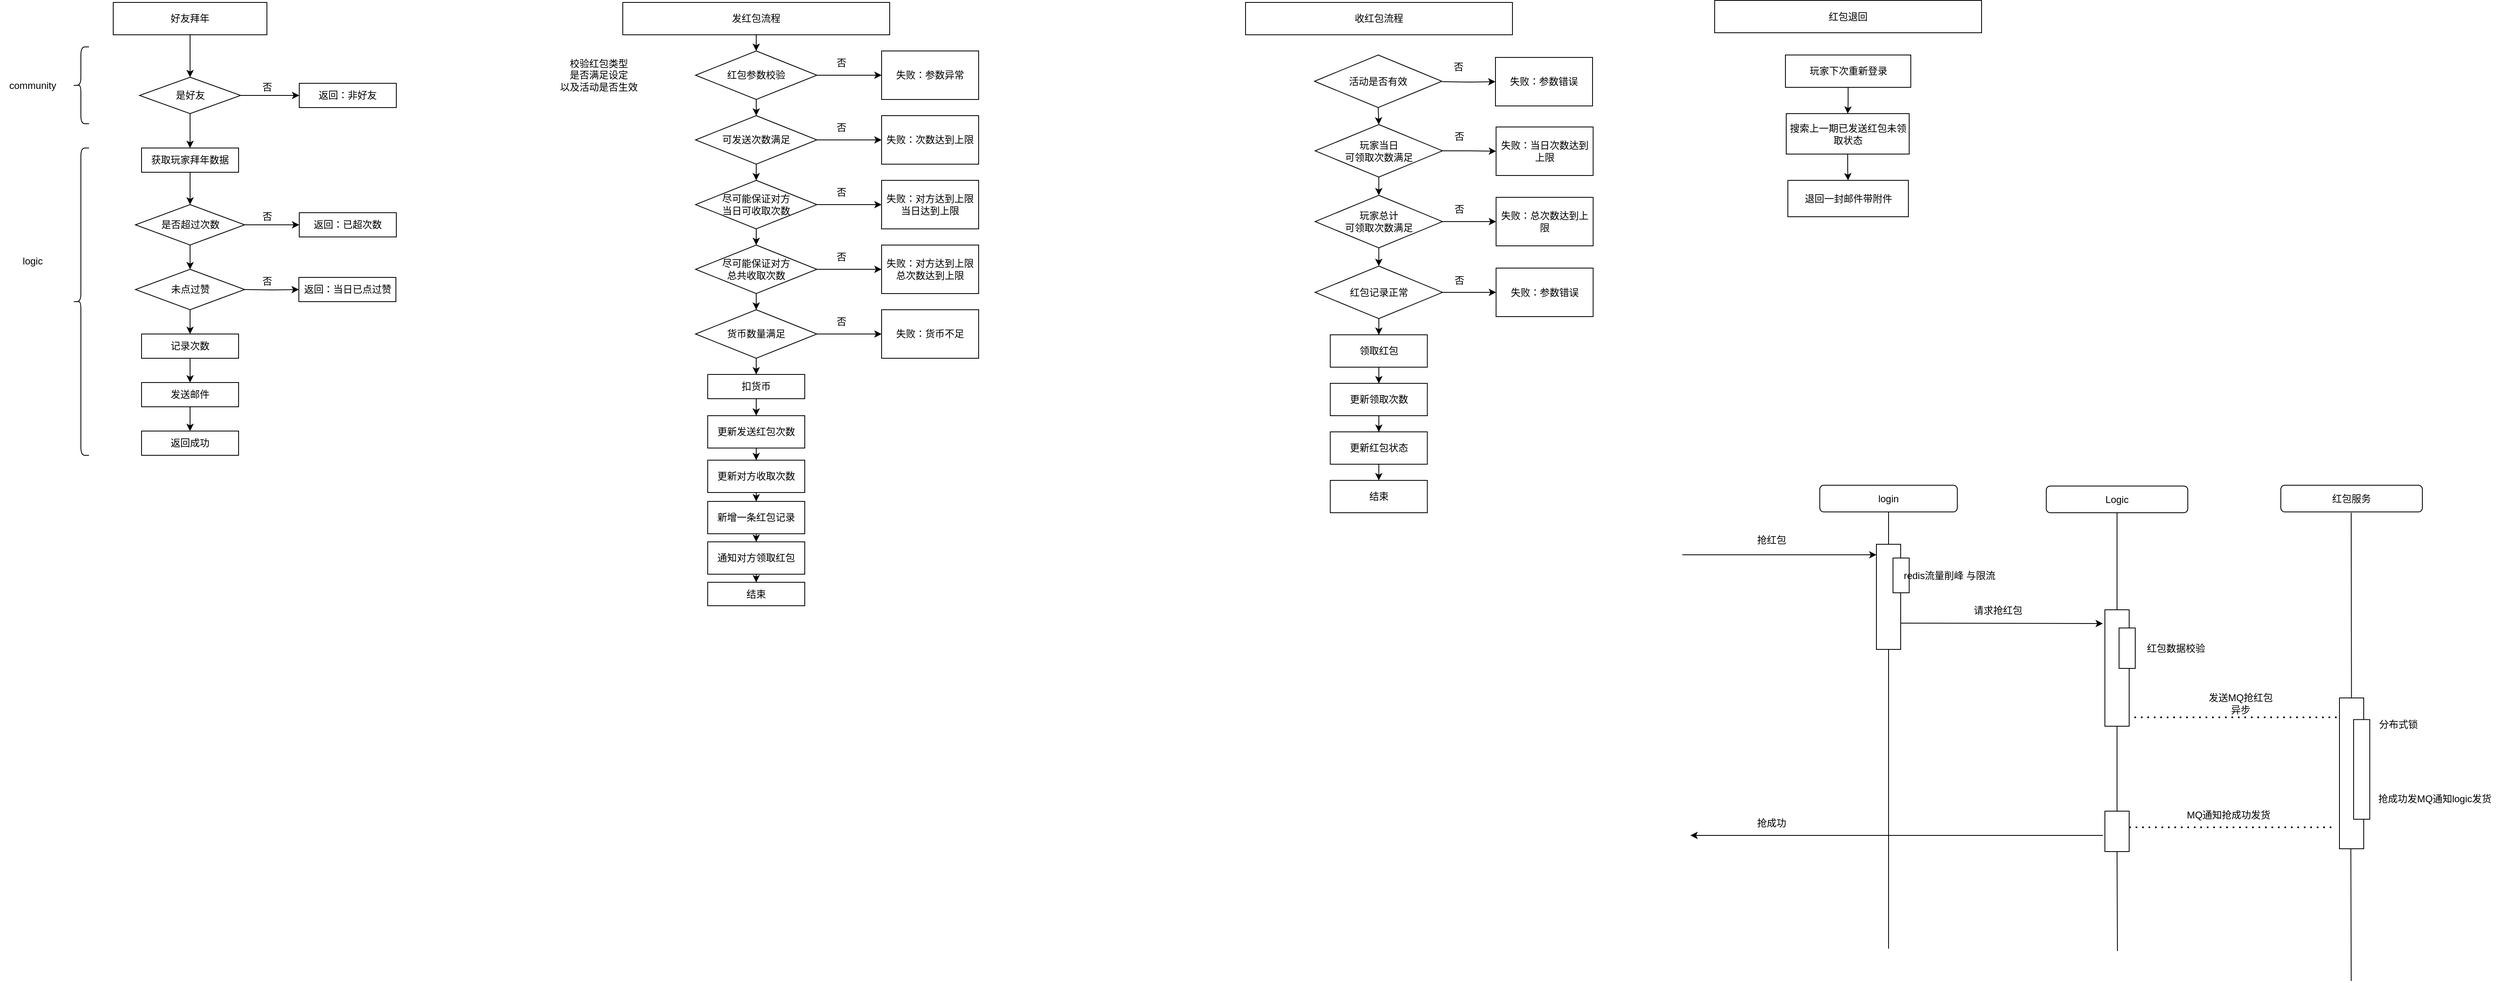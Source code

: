 <mxfile version="22.1.7" type="github">
  <diagram name="第 1 页" id="k30AQ0_j8heJgkMwq7Cr">
    <mxGraphModel dx="1434" dy="780" grid="1" gridSize="10" guides="1" tooltips="1" connect="1" arrows="1" fold="1" page="1" pageScale="1" pageWidth="4681" pageHeight="3300" math="0" shadow="0">
      <root>
        <mxCell id="0" />
        <mxCell id="1" parent="0" />
        <mxCell id="hCHVj-DYUr4DhaBlKn4_-14" style="edgeStyle=orthogonalEdgeStyle;rounded=0;orthogonalLoop=1;jettySize=auto;html=1;exitX=0.5;exitY=1;exitDx=0;exitDy=0;entryX=0.5;entryY=0;entryDx=0;entryDy=0;" parent="1" source="hCHVj-DYUr4DhaBlKn4_-1" target="hCHVj-DYUr4DhaBlKn4_-4" edge="1">
          <mxGeometry relative="1" as="geometry" />
        </mxCell>
        <mxCell id="hCHVj-DYUr4DhaBlKn4_-1" value="好友拜年" style="rounded=0;whiteSpace=wrap;html=1;" parent="1" vertex="1">
          <mxGeometry x="220" y="90" width="190" height="40" as="geometry" />
        </mxCell>
        <mxCell id="hCHVj-DYUr4DhaBlKn4_-15" style="edgeStyle=orthogonalEdgeStyle;rounded=0;orthogonalLoop=1;jettySize=auto;html=1;" parent="1" source="hCHVj-DYUr4DhaBlKn4_-4" target="hCHVj-DYUr4DhaBlKn4_-5" edge="1">
          <mxGeometry relative="1" as="geometry" />
        </mxCell>
        <mxCell id="hCHVj-DYUr4DhaBlKn4_-17" style="edgeStyle=orthogonalEdgeStyle;rounded=0;orthogonalLoop=1;jettySize=auto;html=1;exitX=0.5;exitY=1;exitDx=0;exitDy=0;" parent="1" source="hCHVj-DYUr4DhaBlKn4_-4" target="hCHVj-DYUr4DhaBlKn4_-7" edge="1">
          <mxGeometry relative="1" as="geometry" />
        </mxCell>
        <mxCell id="hCHVj-DYUr4DhaBlKn4_-4" value="是好友" style="rhombus;whiteSpace=wrap;html=1;" parent="1" vertex="1">
          <mxGeometry x="252.5" y="182.5" width="125" height="45" as="geometry" />
        </mxCell>
        <mxCell id="hCHVj-DYUr4DhaBlKn4_-5" value="返回：非好友" style="rounded=0;whiteSpace=wrap;html=1;" parent="1" vertex="1">
          <mxGeometry x="450" y="190" width="120" height="30" as="geometry" />
        </mxCell>
        <mxCell id="hCHVj-DYUr4DhaBlKn4_-18" style="edgeStyle=orthogonalEdgeStyle;rounded=0;orthogonalLoop=1;jettySize=auto;html=1;exitX=0.5;exitY=1;exitDx=0;exitDy=0;entryX=0.5;entryY=0;entryDx=0;entryDy=0;" parent="1" source="hCHVj-DYUr4DhaBlKn4_-7" target="hCHVj-DYUr4DhaBlKn4_-8" edge="1">
          <mxGeometry relative="1" as="geometry" />
        </mxCell>
        <mxCell id="hCHVj-DYUr4DhaBlKn4_-7" value="获取玩家拜年数据" style="rounded=0;whiteSpace=wrap;html=1;" parent="1" vertex="1">
          <mxGeometry x="255" y="270" width="120" height="30" as="geometry" />
        </mxCell>
        <mxCell id="hCHVj-DYUr4DhaBlKn4_-19" style="edgeStyle=orthogonalEdgeStyle;rounded=0;orthogonalLoop=1;jettySize=auto;html=1;exitX=0.5;exitY=1;exitDx=0;exitDy=0;entryX=0.5;entryY=0;entryDx=0;entryDy=0;" parent="1" target="hCHVj-DYUr4DhaBlKn4_-11" edge="1">
          <mxGeometry relative="1" as="geometry">
            <mxPoint x="315" y="470" as="sourcePoint" />
          </mxGeometry>
        </mxCell>
        <mxCell id="hCHVj-DYUr4DhaBlKn4_-22" style="edgeStyle=orthogonalEdgeStyle;rounded=0;orthogonalLoop=1;jettySize=auto;html=1;exitX=1;exitY=0.5;exitDx=0;exitDy=0;" parent="1" source="hCHVj-DYUr4DhaBlKn4_-8" target="hCHVj-DYUr4DhaBlKn4_-9" edge="1">
          <mxGeometry relative="1" as="geometry" />
        </mxCell>
        <mxCell id="hCHVj-DYUr4DhaBlKn4_-32" style="edgeStyle=orthogonalEdgeStyle;rounded=0;orthogonalLoop=1;jettySize=auto;html=1;exitX=0.5;exitY=1;exitDx=0;exitDy=0;" parent="1" source="hCHVj-DYUr4DhaBlKn4_-8" target="hCHVj-DYUr4DhaBlKn4_-28" edge="1">
          <mxGeometry relative="1" as="geometry" />
        </mxCell>
        <mxCell id="hCHVj-DYUr4DhaBlKn4_-8" value="是否超过次数" style="rhombus;whiteSpace=wrap;html=1;" parent="1" vertex="1">
          <mxGeometry x="247.5" y="340" width="135" height="50" as="geometry" />
        </mxCell>
        <mxCell id="hCHVj-DYUr4DhaBlKn4_-9" value="返回：已超次数" style="rounded=0;whiteSpace=wrap;html=1;" parent="1" vertex="1">
          <mxGeometry x="450" y="350" width="120" height="30" as="geometry" />
        </mxCell>
        <mxCell id="hCHVj-DYUr4DhaBlKn4_-20" style="edgeStyle=orthogonalEdgeStyle;rounded=0;orthogonalLoop=1;jettySize=auto;html=1;exitX=0.5;exitY=1;exitDx=0;exitDy=0;" parent="1" source="hCHVj-DYUr4DhaBlKn4_-11" target="hCHVj-DYUr4DhaBlKn4_-12" edge="1">
          <mxGeometry relative="1" as="geometry" />
        </mxCell>
        <mxCell id="hCHVj-DYUr4DhaBlKn4_-11" value="记录次数" style="rounded=0;whiteSpace=wrap;html=1;" parent="1" vertex="1">
          <mxGeometry x="255" y="500" width="120" height="30" as="geometry" />
        </mxCell>
        <mxCell id="hCHVj-DYUr4DhaBlKn4_-21" style="edgeStyle=orthogonalEdgeStyle;rounded=0;orthogonalLoop=1;jettySize=auto;html=1;exitX=0.5;exitY=1;exitDx=0;exitDy=0;entryX=0.5;entryY=0;entryDx=0;entryDy=0;" parent="1" source="hCHVj-DYUr4DhaBlKn4_-12" target="hCHVj-DYUr4DhaBlKn4_-13" edge="1">
          <mxGeometry relative="1" as="geometry" />
        </mxCell>
        <mxCell id="hCHVj-DYUr4DhaBlKn4_-12" value="发送邮件" style="rounded=0;whiteSpace=wrap;html=1;" parent="1" vertex="1">
          <mxGeometry x="255" y="560" width="120" height="30" as="geometry" />
        </mxCell>
        <mxCell id="hCHVj-DYUr4DhaBlKn4_-13" value="返回成功" style="rounded=0;whiteSpace=wrap;html=1;" parent="1" vertex="1">
          <mxGeometry x="255" y="620" width="120" height="30" as="geometry" />
        </mxCell>
        <mxCell id="hCHVj-DYUr4DhaBlKn4_-16" value="否" style="text;html=1;align=center;verticalAlign=middle;resizable=0;points=[];autosize=1;strokeColor=none;fillColor=none;" parent="1" vertex="1">
          <mxGeometry x="390" y="180" width="40" height="30" as="geometry" />
        </mxCell>
        <mxCell id="hCHVj-DYUr4DhaBlKn4_-23" value="否" style="text;html=1;align=center;verticalAlign=middle;resizable=0;points=[];autosize=1;strokeColor=none;fillColor=none;" parent="1" vertex="1">
          <mxGeometry x="390" y="340" width="40" height="30" as="geometry" />
        </mxCell>
        <mxCell id="hCHVj-DYUr4DhaBlKn4_-24" value="" style="shape=curlyBracket;whiteSpace=wrap;html=1;rounded=1;labelPosition=left;verticalLabelPosition=middle;align=right;verticalAlign=middle;" parent="1" vertex="1">
          <mxGeometry x="170" y="145" width="20" height="95" as="geometry" />
        </mxCell>
        <mxCell id="hCHVj-DYUr4DhaBlKn4_-25" value="community" style="text;html=1;align=center;verticalAlign=middle;resizable=0;points=[];autosize=1;strokeColor=none;fillColor=none;" parent="1" vertex="1">
          <mxGeometry x="80" y="177.5" width="80" height="30" as="geometry" />
        </mxCell>
        <mxCell id="hCHVj-DYUr4DhaBlKn4_-26" value="" style="shape=curlyBracket;whiteSpace=wrap;html=1;rounded=1;labelPosition=left;verticalLabelPosition=middle;align=right;verticalAlign=middle;" parent="1" vertex="1">
          <mxGeometry x="170" y="270" width="20" height="380" as="geometry" />
        </mxCell>
        <mxCell id="hCHVj-DYUr4DhaBlKn4_-27" value="logic" style="text;html=1;align=center;verticalAlign=middle;resizable=0;points=[];autosize=1;strokeColor=none;fillColor=none;" parent="1" vertex="1">
          <mxGeometry x="95" y="395" width="50" height="30" as="geometry" />
        </mxCell>
        <mxCell id="hCHVj-DYUr4DhaBlKn4_-28" value="未点过赞" style="rhombus;whiteSpace=wrap;html=1;" parent="1" vertex="1">
          <mxGeometry x="247.5" y="420" width="135" height="50" as="geometry" />
        </mxCell>
        <mxCell id="hCHVj-DYUr4DhaBlKn4_-29" style="edgeStyle=orthogonalEdgeStyle;rounded=0;orthogonalLoop=1;jettySize=auto;html=1;exitX=1;exitY=0.5;exitDx=0;exitDy=0;" parent="1" target="hCHVj-DYUr4DhaBlKn4_-30" edge="1">
          <mxGeometry relative="1" as="geometry">
            <mxPoint x="382.5" y="445" as="sourcePoint" />
          </mxGeometry>
        </mxCell>
        <mxCell id="hCHVj-DYUr4DhaBlKn4_-30" value="返回：当日已点过赞" style="rounded=0;whiteSpace=wrap;html=1;" parent="1" vertex="1">
          <mxGeometry x="449.5" y="430" width="120" height="30" as="geometry" />
        </mxCell>
        <mxCell id="hCHVj-DYUr4DhaBlKn4_-31" value="否" style="text;html=1;align=center;verticalAlign=middle;resizable=0;points=[];autosize=1;strokeColor=none;fillColor=none;" parent="1" vertex="1">
          <mxGeometry x="389.5" y="420" width="40" height="30" as="geometry" />
        </mxCell>
        <mxCell id="Fgh959vgi-olLZx6snVr-22" style="edgeStyle=orthogonalEdgeStyle;rounded=0;orthogonalLoop=1;jettySize=auto;html=1;exitX=0.5;exitY=1;exitDx=0;exitDy=0;entryX=0.5;entryY=0;entryDx=0;entryDy=0;" edge="1" parent="1" source="Fgh959vgi-olLZx6snVr-1" target="Fgh959vgi-olLZx6snVr-3">
          <mxGeometry relative="1" as="geometry" />
        </mxCell>
        <mxCell id="Fgh959vgi-olLZx6snVr-1" value="发红包流程" style="rounded=0;whiteSpace=wrap;html=1;" vertex="1" parent="1">
          <mxGeometry x="850" y="90" width="330" height="40" as="geometry" />
        </mxCell>
        <mxCell id="Fgh959vgi-olLZx6snVr-23" style="edgeStyle=orthogonalEdgeStyle;rounded=0;orthogonalLoop=1;jettySize=auto;html=1;exitX=0.5;exitY=1;exitDx=0;exitDy=0;" edge="1" parent="1" source="Fgh959vgi-olLZx6snVr-3" target="Fgh959vgi-olLZx6snVr-5">
          <mxGeometry relative="1" as="geometry" />
        </mxCell>
        <mxCell id="Fgh959vgi-olLZx6snVr-33" style="edgeStyle=orthogonalEdgeStyle;rounded=0;orthogonalLoop=1;jettySize=auto;html=1;exitX=1;exitY=0.5;exitDx=0;exitDy=0;" edge="1" parent="1" source="Fgh959vgi-olLZx6snVr-3" target="Fgh959vgi-olLZx6snVr-6">
          <mxGeometry relative="1" as="geometry" />
        </mxCell>
        <mxCell id="Fgh959vgi-olLZx6snVr-3" value="红包参数校验" style="rhombus;whiteSpace=wrap;html=1;" vertex="1" parent="1">
          <mxGeometry x="940" y="150" width="150" height="60" as="geometry" />
        </mxCell>
        <mxCell id="Fgh959vgi-olLZx6snVr-4" value="校验红包类型&lt;br&gt;是否满足设定&lt;br&gt;以及活动是否生效" style="text;html=1;align=center;verticalAlign=middle;resizable=0;points=[];autosize=1;strokeColor=none;fillColor=none;" vertex="1" parent="1">
          <mxGeometry x="760" y="150" width="120" height="60" as="geometry" />
        </mxCell>
        <mxCell id="Fgh959vgi-olLZx6snVr-24" style="edgeStyle=orthogonalEdgeStyle;rounded=0;orthogonalLoop=1;jettySize=auto;html=1;exitX=0.5;exitY=1;exitDx=0;exitDy=0;" edge="1" parent="1" source="Fgh959vgi-olLZx6snVr-5" target="Fgh959vgi-olLZx6snVr-8">
          <mxGeometry relative="1" as="geometry" />
        </mxCell>
        <mxCell id="Fgh959vgi-olLZx6snVr-34" style="edgeStyle=orthogonalEdgeStyle;rounded=0;orthogonalLoop=1;jettySize=auto;html=1;exitX=1;exitY=0.5;exitDx=0;exitDy=0;" edge="1" parent="1" source="Fgh959vgi-olLZx6snVr-5" target="Fgh959vgi-olLZx6snVr-7">
          <mxGeometry relative="1" as="geometry" />
        </mxCell>
        <mxCell id="Fgh959vgi-olLZx6snVr-5" value="可发送次数满足" style="rhombus;whiteSpace=wrap;html=1;" vertex="1" parent="1">
          <mxGeometry x="940" y="230" width="150" height="60" as="geometry" />
        </mxCell>
        <mxCell id="Fgh959vgi-olLZx6snVr-6" value="失败：参数异常" style="rounded=0;whiteSpace=wrap;html=1;" vertex="1" parent="1">
          <mxGeometry x="1170" y="150" width="120" height="60" as="geometry" />
        </mxCell>
        <mxCell id="Fgh959vgi-olLZx6snVr-7" value="失败：次数达到上限" style="rounded=0;whiteSpace=wrap;html=1;" vertex="1" parent="1">
          <mxGeometry x="1170" y="230" width="120" height="60" as="geometry" />
        </mxCell>
        <mxCell id="Fgh959vgi-olLZx6snVr-25" style="edgeStyle=orthogonalEdgeStyle;rounded=0;orthogonalLoop=1;jettySize=auto;html=1;exitX=0.5;exitY=1;exitDx=0;exitDy=0;" edge="1" parent="1" source="Fgh959vgi-olLZx6snVr-8" target="Fgh959vgi-olLZx6snVr-10">
          <mxGeometry relative="1" as="geometry" />
        </mxCell>
        <mxCell id="Fgh959vgi-olLZx6snVr-35" style="edgeStyle=orthogonalEdgeStyle;rounded=0;orthogonalLoop=1;jettySize=auto;html=1;exitX=1;exitY=0.5;exitDx=0;exitDy=0;" edge="1" parent="1" source="Fgh959vgi-olLZx6snVr-8" target="Fgh959vgi-olLZx6snVr-9">
          <mxGeometry relative="1" as="geometry" />
        </mxCell>
        <mxCell id="Fgh959vgi-olLZx6snVr-8" value="尽可能保证对方&lt;br&gt;当日可收取次数" style="rhombus;whiteSpace=wrap;html=1;" vertex="1" parent="1">
          <mxGeometry x="940" y="310" width="150" height="60" as="geometry" />
        </mxCell>
        <mxCell id="Fgh959vgi-olLZx6snVr-9" value="失败：对方达到上限&lt;br&gt;当日达到上限" style="rounded=0;whiteSpace=wrap;html=1;" vertex="1" parent="1">
          <mxGeometry x="1170" y="310" width="120" height="60" as="geometry" />
        </mxCell>
        <mxCell id="Fgh959vgi-olLZx6snVr-26" style="edgeStyle=orthogonalEdgeStyle;rounded=0;orthogonalLoop=1;jettySize=auto;html=1;exitX=0.5;exitY=1;exitDx=0;exitDy=0;" edge="1" parent="1" source="Fgh959vgi-olLZx6snVr-10" target="Fgh959vgi-olLZx6snVr-14">
          <mxGeometry relative="1" as="geometry" />
        </mxCell>
        <mxCell id="Fgh959vgi-olLZx6snVr-36" style="edgeStyle=orthogonalEdgeStyle;rounded=0;orthogonalLoop=1;jettySize=auto;html=1;exitX=1;exitY=0.5;exitDx=0;exitDy=0;" edge="1" parent="1" source="Fgh959vgi-olLZx6snVr-10" target="Fgh959vgi-olLZx6snVr-11">
          <mxGeometry relative="1" as="geometry" />
        </mxCell>
        <mxCell id="Fgh959vgi-olLZx6snVr-10" value="尽可能保证对方&lt;br&gt;总共收取次数" style="rhombus;whiteSpace=wrap;html=1;" vertex="1" parent="1">
          <mxGeometry x="940" y="390" width="150" height="60" as="geometry" />
        </mxCell>
        <mxCell id="Fgh959vgi-olLZx6snVr-11" value="失败：对方达到上限&lt;br&gt;总次数达到上限" style="rounded=0;whiteSpace=wrap;html=1;" vertex="1" parent="1">
          <mxGeometry x="1170" y="390" width="120" height="60" as="geometry" />
        </mxCell>
        <mxCell id="Fgh959vgi-olLZx6snVr-27" style="edgeStyle=orthogonalEdgeStyle;rounded=0;orthogonalLoop=1;jettySize=auto;html=1;exitX=0.5;exitY=1;exitDx=0;exitDy=0;" edge="1" parent="1" source="Fgh959vgi-olLZx6snVr-14" target="Fgh959vgi-olLZx6snVr-16">
          <mxGeometry relative="1" as="geometry" />
        </mxCell>
        <mxCell id="Fgh959vgi-olLZx6snVr-37" style="edgeStyle=orthogonalEdgeStyle;rounded=0;orthogonalLoop=1;jettySize=auto;html=1;exitX=1;exitY=0.5;exitDx=0;exitDy=0;" edge="1" parent="1" source="Fgh959vgi-olLZx6snVr-14" target="Fgh959vgi-olLZx6snVr-15">
          <mxGeometry relative="1" as="geometry" />
        </mxCell>
        <mxCell id="Fgh959vgi-olLZx6snVr-14" value="货币数量满足" style="rhombus;whiteSpace=wrap;html=1;" vertex="1" parent="1">
          <mxGeometry x="940" y="470" width="150" height="60" as="geometry" />
        </mxCell>
        <mxCell id="Fgh959vgi-olLZx6snVr-15" value="失败：货币不足" style="rounded=0;whiteSpace=wrap;html=1;" vertex="1" parent="1">
          <mxGeometry x="1170" y="470" width="120" height="60" as="geometry" />
        </mxCell>
        <mxCell id="Fgh959vgi-olLZx6snVr-28" style="edgeStyle=orthogonalEdgeStyle;rounded=0;orthogonalLoop=1;jettySize=auto;html=1;exitX=0.5;exitY=1;exitDx=0;exitDy=0;" edge="1" parent="1" source="Fgh959vgi-olLZx6snVr-16" target="Fgh959vgi-olLZx6snVr-17">
          <mxGeometry relative="1" as="geometry" />
        </mxCell>
        <mxCell id="Fgh959vgi-olLZx6snVr-16" value="扣货币" style="rounded=0;whiteSpace=wrap;html=1;" vertex="1" parent="1">
          <mxGeometry x="955" y="550" width="120" height="30" as="geometry" />
        </mxCell>
        <mxCell id="Fgh959vgi-olLZx6snVr-29" style="edgeStyle=orthogonalEdgeStyle;rounded=0;orthogonalLoop=1;jettySize=auto;html=1;exitX=0.5;exitY=1;exitDx=0;exitDy=0;" edge="1" parent="1" source="Fgh959vgi-olLZx6snVr-17" target="Fgh959vgi-olLZx6snVr-18">
          <mxGeometry relative="1" as="geometry" />
        </mxCell>
        <mxCell id="Fgh959vgi-olLZx6snVr-17" value="更新发送红包次数" style="rounded=0;whiteSpace=wrap;html=1;" vertex="1" parent="1">
          <mxGeometry x="955" y="601" width="120" height="40" as="geometry" />
        </mxCell>
        <mxCell id="Fgh959vgi-olLZx6snVr-30" style="edgeStyle=orthogonalEdgeStyle;rounded=0;orthogonalLoop=1;jettySize=auto;html=1;exitX=0.5;exitY=1;exitDx=0;exitDy=0;" edge="1" parent="1" source="Fgh959vgi-olLZx6snVr-18" target="Fgh959vgi-olLZx6snVr-19">
          <mxGeometry relative="1" as="geometry" />
        </mxCell>
        <mxCell id="Fgh959vgi-olLZx6snVr-18" value="更新对方收取次数" style="rounded=0;whiteSpace=wrap;html=1;" vertex="1" parent="1">
          <mxGeometry x="955" y="656" width="120" height="40" as="geometry" />
        </mxCell>
        <mxCell id="Fgh959vgi-olLZx6snVr-31" style="edgeStyle=orthogonalEdgeStyle;rounded=0;orthogonalLoop=1;jettySize=auto;html=1;exitX=0.5;exitY=1;exitDx=0;exitDy=0;entryX=0.5;entryY=0;entryDx=0;entryDy=0;" edge="1" parent="1" source="Fgh959vgi-olLZx6snVr-19" target="Fgh959vgi-olLZx6snVr-20">
          <mxGeometry relative="1" as="geometry" />
        </mxCell>
        <mxCell id="Fgh959vgi-olLZx6snVr-19" value="新增一条红包记录" style="rounded=0;whiteSpace=wrap;html=1;" vertex="1" parent="1">
          <mxGeometry x="955" y="707" width="120" height="40" as="geometry" />
        </mxCell>
        <mxCell id="Fgh959vgi-olLZx6snVr-32" style="edgeStyle=orthogonalEdgeStyle;rounded=0;orthogonalLoop=1;jettySize=auto;html=1;exitX=0.5;exitY=1;exitDx=0;exitDy=0;" edge="1" parent="1" source="Fgh959vgi-olLZx6snVr-20" target="Fgh959vgi-olLZx6snVr-21">
          <mxGeometry relative="1" as="geometry" />
        </mxCell>
        <mxCell id="Fgh959vgi-olLZx6snVr-20" value="通知对方领取红包" style="rounded=0;whiteSpace=wrap;html=1;" vertex="1" parent="1">
          <mxGeometry x="955" y="757" width="120" height="40" as="geometry" />
        </mxCell>
        <mxCell id="Fgh959vgi-olLZx6snVr-21" value="结束" style="rounded=0;whiteSpace=wrap;html=1;" vertex="1" parent="1">
          <mxGeometry x="955" y="807" width="120" height="29" as="geometry" />
        </mxCell>
        <mxCell id="Fgh959vgi-olLZx6snVr-71" value="收红包流程" style="rounded=0;whiteSpace=wrap;html=1;" vertex="1" parent="1">
          <mxGeometry x="1620" y="90" width="330" height="40" as="geometry" />
        </mxCell>
        <mxCell id="Fgh959vgi-olLZx6snVr-85" style="edgeStyle=orthogonalEdgeStyle;rounded=0;orthogonalLoop=1;jettySize=auto;html=1;exitX=0.5;exitY=1;exitDx=0;exitDy=0;entryX=0.5;entryY=0;entryDx=0;entryDy=0;" edge="1" parent="1" source="Fgh959vgi-olLZx6snVr-73" target="Fgh959vgi-olLZx6snVr-75">
          <mxGeometry relative="1" as="geometry" />
        </mxCell>
        <mxCell id="Fgh959vgi-olLZx6snVr-99" style="edgeStyle=orthogonalEdgeStyle;rounded=0;orthogonalLoop=1;jettySize=auto;html=1;exitX=1;exitY=0.5;exitDx=0;exitDy=0;" edge="1" parent="1" source="Fgh959vgi-olLZx6snVr-73" target="Fgh959vgi-olLZx6snVr-74">
          <mxGeometry relative="1" as="geometry" />
        </mxCell>
        <mxCell id="Fgh959vgi-olLZx6snVr-73" value="玩家当日&lt;br&gt;可领取次数满足" style="rhombus;whiteSpace=wrap;html=1;" vertex="1" parent="1">
          <mxGeometry x="1706" y="241" width="157.5" height="65" as="geometry" />
        </mxCell>
        <mxCell id="Fgh959vgi-olLZx6snVr-74" value="失败：当日次数达到上限" style="rounded=0;whiteSpace=wrap;html=1;" vertex="1" parent="1">
          <mxGeometry x="1929.75" y="244" width="120" height="60" as="geometry" />
        </mxCell>
        <mxCell id="Fgh959vgi-olLZx6snVr-86" style="edgeStyle=orthogonalEdgeStyle;rounded=0;orthogonalLoop=1;jettySize=auto;html=1;exitX=0.5;exitY=1;exitDx=0;exitDy=0;entryX=0.5;entryY=0;entryDx=0;entryDy=0;" edge="1" parent="1" source="Fgh959vgi-olLZx6snVr-75" target="Fgh959vgi-olLZx6snVr-77">
          <mxGeometry relative="1" as="geometry" />
        </mxCell>
        <mxCell id="Fgh959vgi-olLZx6snVr-100" style="edgeStyle=orthogonalEdgeStyle;rounded=0;orthogonalLoop=1;jettySize=auto;html=1;exitX=1;exitY=0.5;exitDx=0;exitDy=0;" edge="1" parent="1" source="Fgh959vgi-olLZx6snVr-75" target="Fgh959vgi-olLZx6snVr-76">
          <mxGeometry relative="1" as="geometry" />
        </mxCell>
        <mxCell id="Fgh959vgi-olLZx6snVr-75" value="玩家总计&lt;br&gt;可领取次数满足" style="rhombus;whiteSpace=wrap;html=1;" vertex="1" parent="1">
          <mxGeometry x="1706" y="328.5" width="157.5" height="65" as="geometry" />
        </mxCell>
        <mxCell id="Fgh959vgi-olLZx6snVr-76" value="失败：总次数达到上限" style="rounded=0;whiteSpace=wrap;html=1;" vertex="1" parent="1">
          <mxGeometry x="1929.75" y="331" width="120" height="60" as="geometry" />
        </mxCell>
        <mxCell id="Fgh959vgi-olLZx6snVr-87" style="edgeStyle=orthogonalEdgeStyle;rounded=0;orthogonalLoop=1;jettySize=auto;html=1;exitX=0.5;exitY=1;exitDx=0;exitDy=0;" edge="1" parent="1" source="Fgh959vgi-olLZx6snVr-77" target="Fgh959vgi-olLZx6snVr-80">
          <mxGeometry relative="1" as="geometry" />
        </mxCell>
        <mxCell id="Fgh959vgi-olLZx6snVr-102" style="edgeStyle=orthogonalEdgeStyle;rounded=0;orthogonalLoop=1;jettySize=auto;html=1;exitX=1;exitY=0.5;exitDx=0;exitDy=0;" edge="1" parent="1" source="Fgh959vgi-olLZx6snVr-77" target="Fgh959vgi-olLZx6snVr-78">
          <mxGeometry relative="1" as="geometry" />
        </mxCell>
        <mxCell id="Fgh959vgi-olLZx6snVr-77" value="红包记录正常" style="rhombus;whiteSpace=wrap;html=1;" vertex="1" parent="1">
          <mxGeometry x="1706" y="416" width="157.5" height="65" as="geometry" />
        </mxCell>
        <mxCell id="Fgh959vgi-olLZx6snVr-78" value="失败：参数错误" style="rounded=0;whiteSpace=wrap;html=1;" vertex="1" parent="1">
          <mxGeometry x="1929.75" y="418.5" width="120" height="60" as="geometry" />
        </mxCell>
        <mxCell id="Fgh959vgi-olLZx6snVr-88" style="edgeStyle=orthogonalEdgeStyle;rounded=0;orthogonalLoop=1;jettySize=auto;html=1;exitX=0.5;exitY=1;exitDx=0;exitDy=0;" edge="1" parent="1" source="Fgh959vgi-olLZx6snVr-80" target="Fgh959vgi-olLZx6snVr-81">
          <mxGeometry relative="1" as="geometry" />
        </mxCell>
        <mxCell id="Fgh959vgi-olLZx6snVr-80" value="领取红包" style="rounded=0;whiteSpace=wrap;html=1;" vertex="1" parent="1">
          <mxGeometry x="1724.75" y="501" width="120" height="40" as="geometry" />
        </mxCell>
        <mxCell id="Fgh959vgi-olLZx6snVr-89" style="edgeStyle=orthogonalEdgeStyle;rounded=0;orthogonalLoop=1;jettySize=auto;html=1;exitX=0.5;exitY=1;exitDx=0;exitDy=0;" edge="1" parent="1" source="Fgh959vgi-olLZx6snVr-81" target="Fgh959vgi-olLZx6snVr-82">
          <mxGeometry relative="1" as="geometry" />
        </mxCell>
        <mxCell id="Fgh959vgi-olLZx6snVr-81" value="更新领取次数" style="rounded=0;whiteSpace=wrap;html=1;" vertex="1" parent="1">
          <mxGeometry x="1724.75" y="561" width="120" height="40" as="geometry" />
        </mxCell>
        <mxCell id="Fgh959vgi-olLZx6snVr-90" style="edgeStyle=orthogonalEdgeStyle;rounded=0;orthogonalLoop=1;jettySize=auto;html=1;exitX=0.5;exitY=1;exitDx=0;exitDy=0;entryX=0.5;entryY=0;entryDx=0;entryDy=0;" edge="1" parent="1" source="Fgh959vgi-olLZx6snVr-82" target="Fgh959vgi-olLZx6snVr-83">
          <mxGeometry relative="1" as="geometry" />
        </mxCell>
        <mxCell id="Fgh959vgi-olLZx6snVr-82" value="更新红包状态" style="rounded=0;whiteSpace=wrap;html=1;" vertex="1" parent="1">
          <mxGeometry x="1724.75" y="621" width="120" height="40" as="geometry" />
        </mxCell>
        <mxCell id="Fgh959vgi-olLZx6snVr-83" value="结束" style="rounded=0;whiteSpace=wrap;html=1;" vertex="1" parent="1">
          <mxGeometry x="1724.75" y="681" width="120" height="40" as="geometry" />
        </mxCell>
        <mxCell id="Fgh959vgi-olLZx6snVr-91" value="否" style="text;html=1;align=center;verticalAlign=middle;resizable=0;points=[];autosize=1;strokeColor=none;fillColor=none;" vertex="1" parent="1">
          <mxGeometry x="1100" y="150" width="40" height="30" as="geometry" />
        </mxCell>
        <mxCell id="Fgh959vgi-olLZx6snVr-94" value="否" style="text;html=1;align=center;verticalAlign=middle;resizable=0;points=[];autosize=1;strokeColor=none;fillColor=none;" vertex="1" parent="1">
          <mxGeometry x="1100" y="230" width="40" height="30" as="geometry" />
        </mxCell>
        <mxCell id="Fgh959vgi-olLZx6snVr-95" value="否" style="text;html=1;align=center;verticalAlign=middle;resizable=0;points=[];autosize=1;strokeColor=none;fillColor=none;" vertex="1" parent="1">
          <mxGeometry x="1100" y="310" width="40" height="30" as="geometry" />
        </mxCell>
        <mxCell id="Fgh959vgi-olLZx6snVr-96" value="否" style="text;html=1;align=center;verticalAlign=middle;resizable=0;points=[];autosize=1;strokeColor=none;fillColor=none;" vertex="1" parent="1">
          <mxGeometry x="1100" y="390" width="40" height="30" as="geometry" />
        </mxCell>
        <mxCell id="Fgh959vgi-olLZx6snVr-97" value="否" style="text;html=1;align=center;verticalAlign=middle;resizable=0;points=[];autosize=1;strokeColor=none;fillColor=none;" vertex="1" parent="1">
          <mxGeometry x="1100" y="470" width="40" height="30" as="geometry" />
        </mxCell>
        <mxCell id="Fgh959vgi-olLZx6snVr-98" value="否" style="text;html=1;align=center;verticalAlign=middle;resizable=0;points=[];autosize=1;strokeColor=none;fillColor=none;" vertex="1" parent="1">
          <mxGeometry x="1863.5" y="241" width="40" height="30" as="geometry" />
        </mxCell>
        <mxCell id="Fgh959vgi-olLZx6snVr-101" value="否" style="text;html=1;align=center;verticalAlign=middle;resizable=0;points=[];autosize=1;strokeColor=none;fillColor=none;" vertex="1" parent="1">
          <mxGeometry x="1863.5" y="331" width="40" height="30" as="geometry" />
        </mxCell>
        <mxCell id="Fgh959vgi-olLZx6snVr-103" value="否" style="text;html=1;align=center;verticalAlign=middle;resizable=0;points=[];autosize=1;strokeColor=none;fillColor=none;" vertex="1" parent="1">
          <mxGeometry x="1863.5" y="418.5" width="40" height="30" as="geometry" />
        </mxCell>
        <mxCell id="Fgh959vgi-olLZx6snVr-105" value="红包退回" style="rounded=0;whiteSpace=wrap;html=1;" vertex="1" parent="1">
          <mxGeometry x="2200" y="87.5" width="330" height="40" as="geometry" />
        </mxCell>
        <mxCell id="Fgh959vgi-olLZx6snVr-132" style="edgeStyle=orthogonalEdgeStyle;rounded=0;orthogonalLoop=1;jettySize=auto;html=1;exitX=0.5;exitY=1;exitDx=0;exitDy=0;" edge="1" parent="1" source="Fgh959vgi-olLZx6snVr-128" target="Fgh959vgi-olLZx6snVr-130">
          <mxGeometry relative="1" as="geometry" />
        </mxCell>
        <mxCell id="Fgh959vgi-olLZx6snVr-128" value="玩家下次重新登录" style="rounded=0;whiteSpace=wrap;html=1;" vertex="1" parent="1">
          <mxGeometry x="2287.5" y="155" width="155" height="40" as="geometry" />
        </mxCell>
        <mxCell id="Fgh959vgi-olLZx6snVr-133" style="edgeStyle=orthogonalEdgeStyle;rounded=0;orthogonalLoop=1;jettySize=auto;html=1;exitX=0.5;exitY=1;exitDx=0;exitDy=0;" edge="1" parent="1" source="Fgh959vgi-olLZx6snVr-130" target="Fgh959vgi-olLZx6snVr-131">
          <mxGeometry relative="1" as="geometry" />
        </mxCell>
        <mxCell id="Fgh959vgi-olLZx6snVr-130" value="搜索上一期已发送红包未领取状态" style="rounded=0;whiteSpace=wrap;html=1;" vertex="1" parent="1">
          <mxGeometry x="2288.5" y="227.5" width="152" height="50" as="geometry" />
        </mxCell>
        <mxCell id="Fgh959vgi-olLZx6snVr-131" value="退回一封邮件带附件" style="rounded=0;whiteSpace=wrap;html=1;" vertex="1" parent="1">
          <mxGeometry x="2290.5" y="310" width="149" height="45" as="geometry" />
        </mxCell>
        <mxCell id="Fgh959vgi-olLZx6snVr-136" style="edgeStyle=orthogonalEdgeStyle;rounded=0;orthogonalLoop=1;jettySize=auto;html=1;exitX=0.5;exitY=1;exitDx=0;exitDy=0;entryX=0.5;entryY=0;entryDx=0;entryDy=0;" edge="1" parent="1" source="Fgh959vgi-olLZx6snVr-134" target="Fgh959vgi-olLZx6snVr-73">
          <mxGeometry relative="1" as="geometry" />
        </mxCell>
        <mxCell id="Fgh959vgi-olLZx6snVr-134" value="活动是否有效" style="rhombus;whiteSpace=wrap;html=1;" vertex="1" parent="1">
          <mxGeometry x="1705.25" y="155" width="157.5" height="65" as="geometry" />
        </mxCell>
        <mxCell id="Fgh959vgi-olLZx6snVr-137" style="edgeStyle=orthogonalEdgeStyle;rounded=0;orthogonalLoop=1;jettySize=auto;html=1;exitX=1;exitY=0.5;exitDx=0;exitDy=0;" edge="1" parent="1" target="Fgh959vgi-olLZx6snVr-138">
          <mxGeometry relative="1" as="geometry">
            <mxPoint x="1863.25" y="188" as="sourcePoint" />
          </mxGeometry>
        </mxCell>
        <mxCell id="Fgh959vgi-olLZx6snVr-138" value="失败：参数错误" style="rounded=0;whiteSpace=wrap;html=1;" vertex="1" parent="1">
          <mxGeometry x="1929" y="158" width="120" height="60" as="geometry" />
        </mxCell>
        <mxCell id="Fgh959vgi-olLZx6snVr-139" value="否" style="text;html=1;align=center;verticalAlign=middle;resizable=0;points=[];autosize=1;strokeColor=none;fillColor=none;" vertex="1" parent="1">
          <mxGeometry x="1862.75" y="155" width="40" height="30" as="geometry" />
        </mxCell>
        <mxCell id="Fgh959vgi-olLZx6snVr-143" value="login" style="rounded=1;whiteSpace=wrap;html=1;" vertex="1" parent="1">
          <mxGeometry x="2330" y="687" width="170" height="33" as="geometry" />
        </mxCell>
        <mxCell id="Fgh959vgi-olLZx6snVr-144" value="" style="endArrow=none;html=1;rounded=0;" edge="1" parent="1" source="Fgh959vgi-olLZx6snVr-146" target="Fgh959vgi-olLZx6snVr-143">
          <mxGeometry width="50" height="50" relative="1" as="geometry">
            <mxPoint x="2415" y="1260" as="sourcePoint" />
            <mxPoint x="2540" y="980" as="targetPoint" />
          </mxGeometry>
        </mxCell>
        <mxCell id="Fgh959vgi-olLZx6snVr-147" value="" style="endArrow=none;html=1;rounded=0;" edge="1" parent="1" target="Fgh959vgi-olLZx6snVr-146">
          <mxGeometry width="50" height="50" relative="1" as="geometry">
            <mxPoint x="2415" y="1260" as="sourcePoint" />
            <mxPoint x="2415" y="720" as="targetPoint" />
          </mxGeometry>
        </mxCell>
        <mxCell id="Fgh959vgi-olLZx6snVr-146" value="" style="rounded=0;whiteSpace=wrap;html=1;" vertex="1" parent="1">
          <mxGeometry x="2400" y="760" width="30" height="130" as="geometry" />
        </mxCell>
        <mxCell id="Fgh959vgi-olLZx6snVr-148" value="" style="endArrow=classic;html=1;rounded=0;entryX=0;entryY=0.385;entryDx=0;entryDy=0;entryPerimeter=0;" edge="1" parent="1">
          <mxGeometry width="50" height="50" relative="1" as="geometry">
            <mxPoint x="2160" y="773" as="sourcePoint" />
            <mxPoint x="2400" y="773.05" as="targetPoint" />
          </mxGeometry>
        </mxCell>
        <mxCell id="Fgh959vgi-olLZx6snVr-149" value="抢红包" style="text;html=1;align=center;verticalAlign=middle;resizable=0;points=[];autosize=1;strokeColor=none;fillColor=none;" vertex="1" parent="1">
          <mxGeometry x="2240" y="740" width="60" height="30" as="geometry" />
        </mxCell>
        <mxCell id="Fgh959vgi-olLZx6snVr-150" value="" style="rounded=0;whiteSpace=wrap;html=1;" vertex="1" parent="1">
          <mxGeometry x="2420.5" y="777" width="20" height="43" as="geometry" />
        </mxCell>
        <mxCell id="Fgh959vgi-olLZx6snVr-152" value="redis流量削峰 与限流" style="text;html=1;align=center;verticalAlign=middle;resizable=0;points=[];autosize=1;strokeColor=none;fillColor=none;" vertex="1" parent="1">
          <mxGeometry x="2419.5" y="783.5" width="140" height="30" as="geometry" />
        </mxCell>
        <mxCell id="Fgh959vgi-olLZx6snVr-153" value="红包服务" style="rounded=1;whiteSpace=wrap;html=1;" vertex="1" parent="1">
          <mxGeometry x="2900" y="687" width="175" height="33" as="geometry" />
        </mxCell>
        <mxCell id="Fgh959vgi-olLZx6snVr-163" value="" style="endArrow=none;html=1;rounded=0;entryX=0.469;entryY=0.939;entryDx=0;entryDy=0;entryPerimeter=0;" edge="1" parent="1" source="Fgh959vgi-olLZx6snVr-185">
          <mxGeometry width="50" height="50" relative="1" as="geometry">
            <mxPoint x="2990" y="1290" as="sourcePoint" />
            <mxPoint x="2987.01" y="720.997" as="targetPoint" />
          </mxGeometry>
        </mxCell>
        <mxCell id="Fgh959vgi-olLZx6snVr-170" value="Logic" style="rounded=1;whiteSpace=wrap;html=1;" vertex="1" parent="1">
          <mxGeometry x="2610" y="688" width="175" height="33" as="geometry" />
        </mxCell>
        <mxCell id="Fgh959vgi-olLZx6snVr-171" value="" style="endArrow=none;html=1;rounded=0;entryX=0.5;entryY=1;entryDx=0;entryDy=0;" edge="1" parent="1" source="Fgh959vgi-olLZx6snVr-172" target="Fgh959vgi-olLZx6snVr-170">
          <mxGeometry width="50" height="50" relative="1" as="geometry">
            <mxPoint x="2700" y="1263" as="sourcePoint" />
            <mxPoint x="2714" y="972" as="targetPoint" />
          </mxGeometry>
        </mxCell>
        <mxCell id="Fgh959vgi-olLZx6snVr-176" value="抢成功" style="text;html=1;align=center;verticalAlign=middle;resizable=0;points=[];autosize=1;strokeColor=none;fillColor=none;" vertex="1" parent="1">
          <mxGeometry x="2240" y="1090" width="60" height="30" as="geometry" />
        </mxCell>
        <mxCell id="Fgh959vgi-olLZx6snVr-177" value="" style="endArrow=classic;html=1;rounded=0;exitX=1;exitY=0.75;exitDx=0;exitDy=0;" edge="1" parent="1" source="Fgh959vgi-olLZx6snVr-146">
          <mxGeometry width="50" height="50" relative="1" as="geometry">
            <mxPoint x="2450" y="890" as="sourcePoint" />
            <mxPoint x="2680" y="858" as="targetPoint" />
          </mxGeometry>
        </mxCell>
        <mxCell id="Fgh959vgi-olLZx6snVr-178" value="" style="endArrow=none;html=1;rounded=0;entryX=0.5;entryY=1;entryDx=0;entryDy=0;" edge="1" parent="1" source="Fgh959vgi-olLZx6snVr-193" target="Fgh959vgi-olLZx6snVr-172">
          <mxGeometry width="50" height="50" relative="1" as="geometry">
            <mxPoint x="2698" y="1263" as="sourcePoint" />
            <mxPoint x="2698" y="721" as="targetPoint" />
          </mxGeometry>
        </mxCell>
        <mxCell id="Fgh959vgi-olLZx6snVr-172" value="" style="rounded=0;whiteSpace=wrap;html=1;" vertex="1" parent="1">
          <mxGeometry x="2682.5" y="841" width="30" height="144" as="geometry" />
        </mxCell>
        <mxCell id="Fgh959vgi-olLZx6snVr-179" value="请求抢红包" style="text;html=1;align=center;verticalAlign=middle;resizable=0;points=[];autosize=1;strokeColor=none;fillColor=none;" vertex="1" parent="1">
          <mxGeometry x="2510" y="827" width="80" height="30" as="geometry" />
        </mxCell>
        <mxCell id="Fgh959vgi-olLZx6snVr-180" value="红包数据校验" style="text;html=1;align=center;verticalAlign=middle;resizable=0;points=[];autosize=1;strokeColor=none;fillColor=none;" vertex="1" parent="1">
          <mxGeometry x="2720" y="873.5" width="100" height="30" as="geometry" />
        </mxCell>
        <mxCell id="Fgh959vgi-olLZx6snVr-182" value="" style="whiteSpace=wrap;html=1;" vertex="1" parent="1">
          <mxGeometry x="2700" y="863.5" width="20" height="50" as="geometry" />
        </mxCell>
        <mxCell id="Fgh959vgi-olLZx6snVr-184" value="发送MQ抢红包&lt;br&gt;异步" style="text;html=1;align=center;verticalAlign=middle;resizable=0;points=[];autosize=1;strokeColor=none;fillColor=none;" vertex="1" parent="1">
          <mxGeometry x="2800" y="936.75" width="100" height="40" as="geometry" />
        </mxCell>
        <mxCell id="Fgh959vgi-olLZx6snVr-186" value="" style="endArrow=none;html=1;rounded=0;entryX=0.469;entryY=0.939;entryDx=0;entryDy=0;entryPerimeter=0;" edge="1" parent="1" target="Fgh959vgi-olLZx6snVr-185">
          <mxGeometry width="50" height="50" relative="1" as="geometry">
            <mxPoint x="2987" y="1300" as="sourcePoint" />
            <mxPoint x="2987.01" y="720.997" as="targetPoint" />
          </mxGeometry>
        </mxCell>
        <mxCell id="Fgh959vgi-olLZx6snVr-185" value="" style="rounded=0;whiteSpace=wrap;html=1;" vertex="1" parent="1">
          <mxGeometry x="2972.5" y="950" width="30" height="186.5" as="geometry" />
        </mxCell>
        <mxCell id="Fgh959vgi-olLZx6snVr-187" value="" style="whiteSpace=wrap;html=1;" vertex="1" parent="1">
          <mxGeometry x="2990" y="976.75" width="20" height="123.25" as="geometry" />
        </mxCell>
        <mxCell id="Fgh959vgi-olLZx6snVr-188" value="" style="endArrow=none;dashed=1;html=1;dashPattern=1 3;strokeWidth=2;rounded=0;exitX=1.217;exitY=0.924;exitDx=0;exitDy=0;exitPerimeter=0;entryX=-0.017;entryY=0.129;entryDx=0;entryDy=0;entryPerimeter=0;" edge="1" parent="1" source="Fgh959vgi-olLZx6snVr-172" target="Fgh959vgi-olLZx6snVr-185">
          <mxGeometry width="50" height="50" relative="1" as="geometry">
            <mxPoint x="2790" y="1050" as="sourcePoint" />
            <mxPoint x="2840" y="1000" as="targetPoint" />
          </mxGeometry>
        </mxCell>
        <mxCell id="Fgh959vgi-olLZx6snVr-191" value="分布式锁" style="text;html=1;align=center;verticalAlign=middle;resizable=0;points=[];autosize=1;strokeColor=none;fillColor=none;" vertex="1" parent="1">
          <mxGeometry x="3010" y="968" width="70" height="30" as="geometry" />
        </mxCell>
        <mxCell id="Fgh959vgi-olLZx6snVr-192" value="抢成功发MQ通知logic发货" style="text;html=1;align=center;verticalAlign=middle;resizable=0;points=[];autosize=1;strokeColor=none;fillColor=none;" vertex="1" parent="1">
          <mxGeometry x="3010" y="1060" width="160" height="30" as="geometry" />
        </mxCell>
        <mxCell id="Fgh959vgi-olLZx6snVr-194" value="" style="endArrow=none;html=1;rounded=0;entryX=0.5;entryY=1;entryDx=0;entryDy=0;" edge="1" parent="1" target="Fgh959vgi-olLZx6snVr-193">
          <mxGeometry width="50" height="50" relative="1" as="geometry">
            <mxPoint x="2698" y="1263" as="sourcePoint" />
            <mxPoint x="2698" y="985" as="targetPoint" />
          </mxGeometry>
        </mxCell>
        <mxCell id="Fgh959vgi-olLZx6snVr-193" value="" style="rounded=0;whiteSpace=wrap;html=1;" vertex="1" parent="1">
          <mxGeometry x="2682.5" y="1090" width="30" height="50" as="geometry" />
        </mxCell>
        <mxCell id="Fgh959vgi-olLZx6snVr-195" value="" style="endArrow=none;dashed=1;html=1;dashPattern=1 3;strokeWidth=2;rounded=0;exitX=1.217;exitY=0.924;exitDx=0;exitDy=0;exitPerimeter=0;entryX=-0.017;entryY=0.129;entryDx=0;entryDy=0;entryPerimeter=0;" edge="1" parent="1">
          <mxGeometry width="50" height="50" relative="1" as="geometry">
            <mxPoint x="2712.5" y="1110" as="sourcePoint" />
            <mxPoint x="2965.5" y="1110" as="targetPoint" />
          </mxGeometry>
        </mxCell>
        <mxCell id="Fgh959vgi-olLZx6snVr-196" value="MQ通知抢成功发货" style="text;html=1;align=center;verticalAlign=middle;resizable=0;points=[];autosize=1;strokeColor=none;fillColor=none;" vertex="1" parent="1">
          <mxGeometry x="2770" y="1080" width="130" height="30" as="geometry" />
        </mxCell>
        <mxCell id="Fgh959vgi-olLZx6snVr-197" value="" style="endArrow=classic;html=1;rounded=0;" edge="1" parent="1">
          <mxGeometry width="50" height="50" relative="1" as="geometry">
            <mxPoint x="2680" y="1120" as="sourcePoint" />
            <mxPoint x="2170" y="1120" as="targetPoint" />
          </mxGeometry>
        </mxCell>
      </root>
    </mxGraphModel>
  </diagram>
</mxfile>
